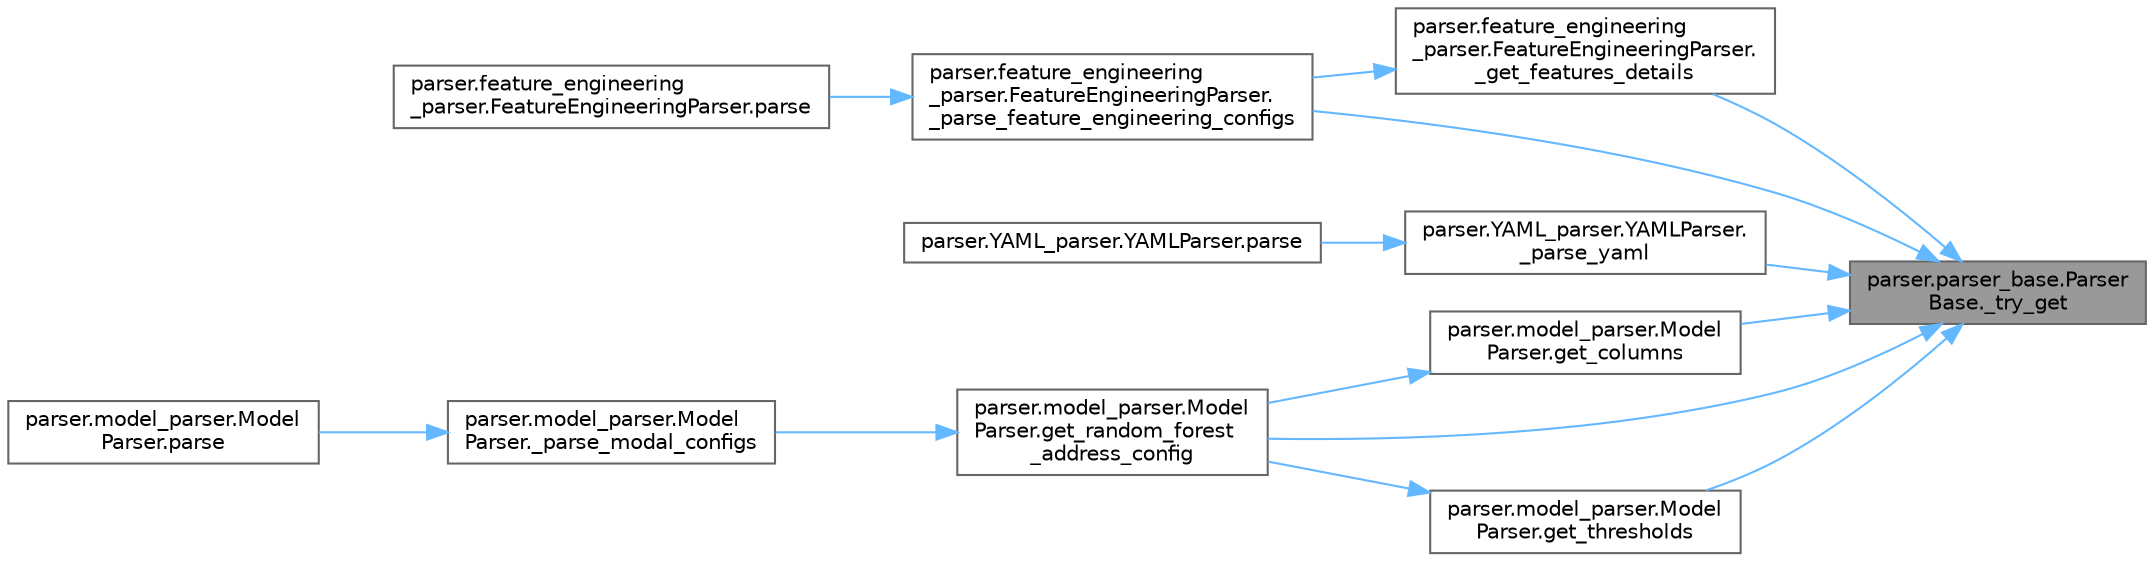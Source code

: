 digraph "parser.parser_base.ParserBase._try_get"
{
 // INTERACTIVE_SVG=YES
 // LATEX_PDF_SIZE
  bgcolor="transparent";
  edge [fontname=Helvetica,fontsize=10,labelfontname=Helvetica,labelfontsize=10];
  node [fontname=Helvetica,fontsize=10,shape=box,height=0.2,width=0.4];
  rankdir="RL";
  Node1 [label="parser.parser_base.Parser\lBase._try_get",height=0.2,width=0.4,color="gray40", fillcolor="grey60", style="filled", fontcolor="black",tooltip=" "];
  Node1 -> Node2 [dir="back",color="steelblue1",style="solid"];
  Node2 [label="parser.feature_engineering\l_parser.FeatureEngineeringParser.\l_get_features_details",height=0.2,width=0.4,color="grey40", fillcolor="white", style="filled",URL="$classparser_1_1feature__engineering__parser_1_1_feature_engineering_parser.html#a0679d43d692b709c02d4ab0f55672bb3",tooltip=" "];
  Node2 -> Node3 [dir="back",color="steelblue1",style="solid"];
  Node3 [label="parser.feature_engineering\l_parser.FeatureEngineeringParser.\l_parse_feature_engineering_configs",height=0.2,width=0.4,color="grey40", fillcolor="white", style="filled",URL="$classparser_1_1feature__engineering__parser_1_1_feature_engineering_parser.html#a3c1fc41cba00cf9d663a5dd85bd49365",tooltip=" "];
  Node3 -> Node4 [dir="back",color="steelblue1",style="solid"];
  Node4 [label="parser.feature_engineering\l_parser.FeatureEngineeringParser.parse",height=0.2,width=0.4,color="grey40", fillcolor="white", style="filled",URL="$classparser_1_1feature__engineering__parser_1_1_feature_engineering_parser.html#a6444e713c32f068287280ff66d8e45f9",tooltip=" "];
  Node1 -> Node3 [dir="back",color="steelblue1",style="solid"];
  Node1 -> Node5 [dir="back",color="steelblue1",style="solid"];
  Node5 [label="parser.YAML_parser.YAMLParser.\l_parse_yaml",height=0.2,width=0.4,color="grey40", fillcolor="white", style="filled",URL="$classparser_1_1_y_a_m_l__parser_1_1_y_a_m_l_parser.html#a54e76ebb98b2649f328c7b887dfa8107",tooltip=" "];
  Node5 -> Node6 [dir="back",color="steelblue1",style="solid"];
  Node6 [label="parser.YAML_parser.YAMLParser.parse",height=0.2,width=0.4,color="grey40", fillcolor="white", style="filled",URL="$classparser_1_1_y_a_m_l__parser_1_1_y_a_m_l_parser.html#a8ec75ddaa9abd26784d69ccefbd8f90a",tooltip=" "];
  Node1 -> Node7 [dir="back",color="steelblue1",style="solid"];
  Node7 [label="parser.model_parser.Model\lParser.get_columns",height=0.2,width=0.4,color="grey40", fillcolor="white", style="filled",URL="$classparser_1_1model__parser_1_1_model_parser.html#af46e8c838f3a13db4c576a011076a036",tooltip=" "];
  Node7 -> Node8 [dir="back",color="steelblue1",style="solid"];
  Node8 [label="parser.model_parser.Model\lParser.get_random_forest\l_address_config",height=0.2,width=0.4,color="grey40", fillcolor="white", style="filled",URL="$classparser_1_1model__parser_1_1_model_parser.html#a694f81471abc207995b17a47d041e9ae",tooltip=" "];
  Node8 -> Node9 [dir="back",color="steelblue1",style="solid"];
  Node9 [label="parser.model_parser.Model\lParser._parse_modal_configs",height=0.2,width=0.4,color="grey40", fillcolor="white", style="filled",URL="$classparser_1_1model__parser_1_1_model_parser.html#a6267210c4850b549f5fc90f3a90e7912",tooltip=" "];
  Node9 -> Node10 [dir="back",color="steelblue1",style="solid"];
  Node10 [label="parser.model_parser.Model\lParser.parse",height=0.2,width=0.4,color="grey40", fillcolor="white", style="filled",URL="$classparser_1_1model__parser_1_1_model_parser.html#a6eacbfbf440e6a79e6356375e623a9dc",tooltip=" "];
  Node1 -> Node8 [dir="back",color="steelblue1",style="solid"];
  Node1 -> Node11 [dir="back",color="steelblue1",style="solid"];
  Node11 [label="parser.model_parser.Model\lParser.get_thresholds",height=0.2,width=0.4,color="grey40", fillcolor="white", style="filled",URL="$classparser_1_1model__parser_1_1_model_parser.html#a76dda884e6d3a6bbcac1782ff2fe120d",tooltip=" "];
  Node11 -> Node8 [dir="back",color="steelblue1",style="solid"];
}
